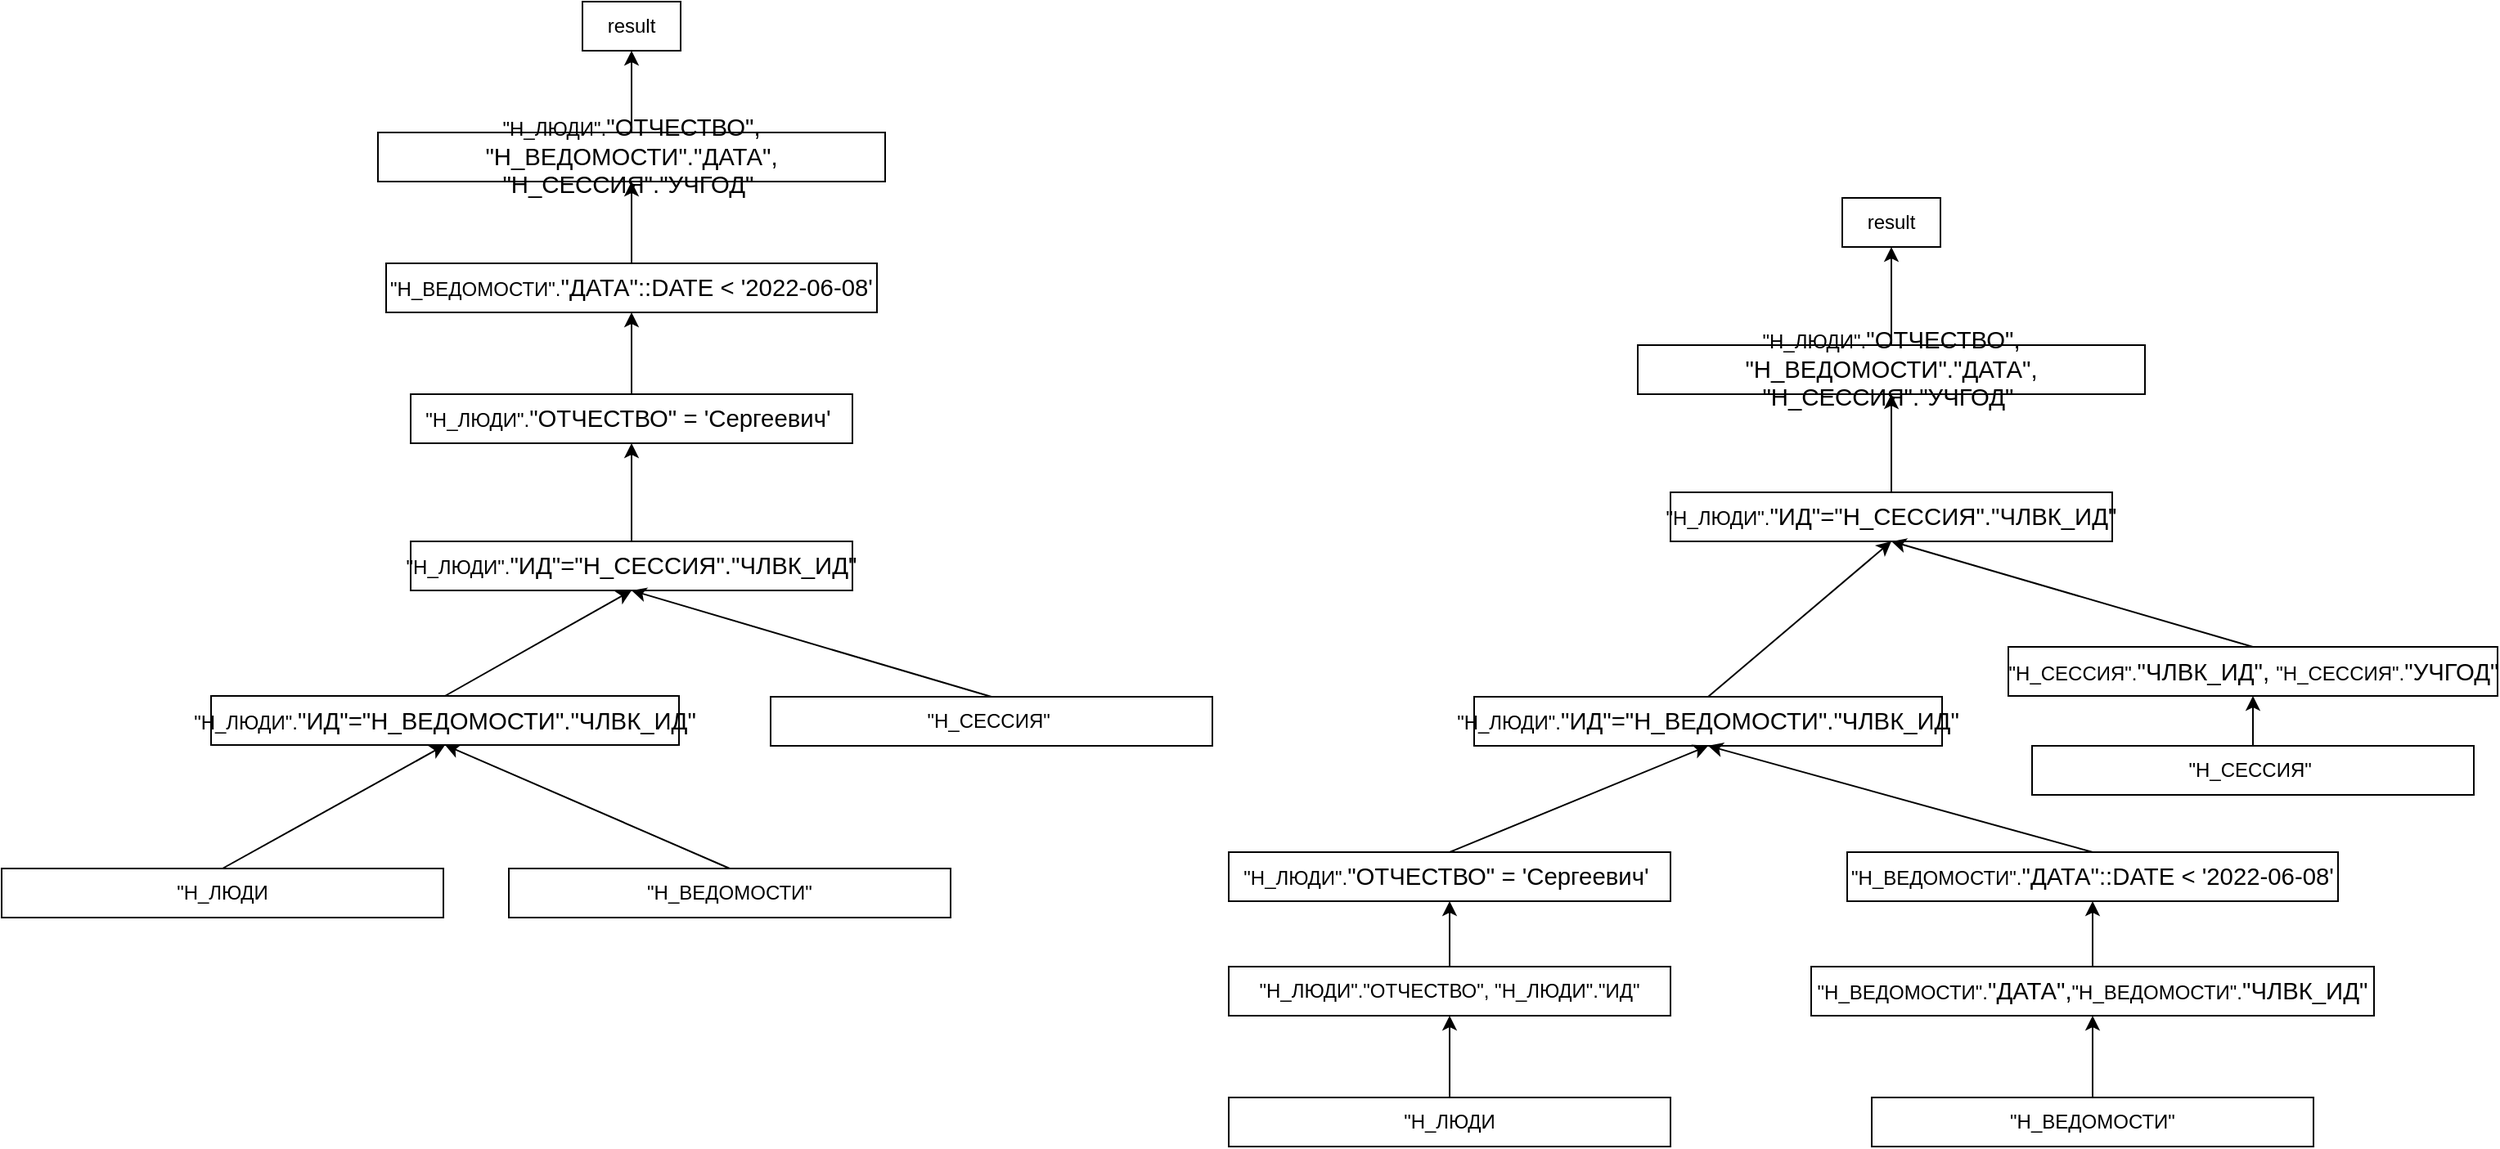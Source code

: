 <mxfile version="22.0.8" type="device">
  <diagram id="rPMs5cLc5XcDFoxW9uSj" name="Страница — 1">
    <mxGraphModel dx="1912" dy="984" grid="1" gridSize="10" guides="1" tooltips="1" connect="1" arrows="1" fold="1" page="1" pageScale="1" pageWidth="827" pageHeight="1169" math="0" shadow="0">
      <root>
        <mxCell id="0" />
        <mxCell id="1" parent="0" />
        <mxCell id="xqXwQFbX9UYPNsiNY6k--1" value="result" style="rounded=0;whiteSpace=wrap;html=1;" vertex="1" parent="1">
          <mxGeometry x="355" y="130" width="60" height="30" as="geometry" />
        </mxCell>
        <mxCell id="xqXwQFbX9UYPNsiNY6k--2" value="&quot;Н_ЛЮДИ&quot;.&lt;span style=&quot;font-size:11.0pt;&lt;br/&gt;line-height:107%;font-family:&amp;quot;Calibri&amp;quot;,sans-serif;mso-ascii-theme-font:minor-latin;&lt;br/&gt;mso-fareast-font-family:Calibri;mso-fareast-theme-font:minor-latin;mso-hansi-theme-font:&lt;br/&gt;minor-latin;mso-bidi-font-family:&amp;quot;Times New Roman&amp;quot;;mso-bidi-theme-font:minor-bidi;&lt;br/&gt;color:#C77DBB;mso-ansi-language:RU;mso-fareast-language:EN-US;mso-bidi-language:&lt;br/&gt;AR-SA&quot; lang=&quot;RU&quot;&gt;&quot;ОТЧЕСТВО&quot;&lt;/span&gt;&lt;span style=&quot;font-size:11.0pt;&lt;br/&gt;line-height:107%;font-family:&amp;quot;Calibri&amp;quot;,sans-serif;mso-ascii-theme-font:minor-latin;&lt;br/&gt;mso-fareast-font-family:Calibri;mso-fareast-theme-font:minor-latin;mso-hansi-theme-font:&lt;br/&gt;minor-latin;mso-bidi-font-family:&amp;quot;Times New Roman&amp;quot;;mso-bidi-theme-font:minor-bidi;&lt;br/&gt;color:#BCBEC4;mso-ansi-language:RU;mso-fareast-language:EN-US;mso-bidi-language:&lt;br/&gt;AR-SA&quot; lang=&quot;RU&quot;&gt;, &quot;Н_ВЕДОМОСТИ&quot;.&lt;/span&gt;&lt;span style=&quot;font-size:11.0pt;&lt;br/&gt;line-height:107%;font-family:&amp;quot;Calibri&amp;quot;,sans-serif;mso-ascii-theme-font:minor-latin;&lt;br/&gt;mso-fareast-font-family:Calibri;mso-fareast-theme-font:minor-latin;mso-hansi-theme-font:&lt;br/&gt;minor-latin;mso-bidi-font-family:&amp;quot;Times New Roman&amp;quot;;mso-bidi-theme-font:minor-bidi;&lt;br/&gt;color:#C77DBB;mso-ansi-language:RU;mso-fareast-language:EN-US;mso-bidi-language:&lt;br/&gt;AR-SA&quot; lang=&quot;RU&quot;&gt;&quot;ДАТА&quot;&lt;/span&gt;&lt;span style=&quot;font-size:11.0pt;line-height:&lt;br/&gt;107%;font-family:&amp;quot;Calibri&amp;quot;,sans-serif;mso-ascii-theme-font:minor-latin;&lt;br/&gt;mso-fareast-font-family:Calibri;mso-fareast-theme-font:minor-latin;mso-hansi-theme-font:&lt;br/&gt;minor-latin;mso-bidi-font-family:&amp;quot;Times New Roman&amp;quot;;mso-bidi-theme-font:minor-bidi;&lt;br/&gt;color:#BCBEC4;mso-ansi-language:RU;mso-fareast-language:EN-US;mso-bidi-language:&lt;br/&gt;AR-SA&quot; lang=&quot;RU&quot;&gt;, &quot;Н_СЕССИЯ&quot;.&lt;/span&gt;&lt;span style=&quot;font-size:11.0pt;&lt;br/&gt;line-height:107%;font-family:&amp;quot;Calibri&amp;quot;,sans-serif;mso-ascii-theme-font:minor-latin;&lt;br/&gt;mso-fareast-font-family:Calibri;mso-fareast-theme-font:minor-latin;mso-hansi-theme-font:&lt;br/&gt;minor-latin;mso-bidi-font-family:&amp;quot;Times New Roman&amp;quot;;mso-bidi-theme-font:minor-bidi;&lt;br/&gt;color:#C77DBB;mso-ansi-language:RU;mso-fareast-language:EN-US;mso-bidi-language:&lt;br/&gt;AR-SA&quot; lang=&quot;RU&quot;&gt;&quot;УЧГОД&quot;&amp;nbsp;&lt;/span&gt;" style="rounded=0;whiteSpace=wrap;html=1;" vertex="1" parent="1">
          <mxGeometry x="230" y="210" width="310" height="30" as="geometry" />
        </mxCell>
        <mxCell id="xqXwQFbX9UYPNsiNY6k--3" value="&quot;Н_ВЕДОМОСТИ&quot;.&lt;span style=&quot;font-size:11.0pt;&lt;br/&gt;line-height:107%;font-family:&amp;quot;Calibri&amp;quot;,sans-serif;mso-ascii-theme-font:minor-latin;&lt;br/&gt;mso-fareast-font-family:Calibri;mso-fareast-theme-font:minor-latin;mso-hansi-theme-font:&lt;br/&gt;minor-latin;mso-bidi-font-family:&amp;quot;Times New Roman&amp;quot;;mso-bidi-theme-font:minor-bidi;&lt;br/&gt;color:#C77DBB;mso-ansi-language:RU;mso-fareast-language:EN-US;mso-bidi-language:&lt;br/&gt;AR-SA&quot; lang=&quot;RU&quot;&gt;&quot;ДАТА&quot;&lt;/span&gt;&lt;span style=&quot;font-size:11.0pt;line-height:&lt;br/&gt;107%;font-family:&amp;quot;Calibri&amp;quot;,sans-serif;mso-ascii-theme-font:minor-latin;&lt;br/&gt;mso-fareast-font-family:Calibri;mso-fareast-theme-font:minor-latin;mso-hansi-theme-font:&lt;br/&gt;minor-latin;mso-bidi-font-family:&amp;quot;Times New Roman&amp;quot;;mso-bidi-theme-font:minor-bidi;&lt;br/&gt;color:#BCBEC4;mso-ansi-language:RU;mso-fareast-language:EN-US;mso-bidi-language:&lt;br/&gt;AR-SA&quot; lang=&quot;RU&quot;&gt;::&lt;/span&gt;&lt;span style=&quot;font-size:11.0pt;line-height:107%;font-family:&lt;br/&gt;&amp;quot;Calibri&amp;quot;,sans-serif;mso-ascii-theme-font:minor-latin;mso-fareast-font-family:&lt;br/&gt;Calibri;mso-fareast-theme-font:minor-latin;mso-hansi-theme-font:minor-latin;&lt;br/&gt;mso-bidi-font-family:&amp;quot;Times New Roman&amp;quot;;mso-bidi-theme-font:minor-bidi;&lt;br/&gt;color:#CF8E6D;mso-ansi-language:EN-US;mso-fareast-language:EN-US;mso-bidi-language:&lt;br/&gt;AR-SA&quot;&gt;DATE&lt;/span&gt;&lt;span style=&quot;font-size:11.0pt;line-height:107%;font-family:&lt;br/&gt;&amp;quot;Calibri&amp;quot;,sans-serif;mso-ascii-theme-font:minor-latin;mso-fareast-font-family:&lt;br/&gt;Calibri;mso-fareast-theme-font:minor-latin;mso-hansi-theme-font:minor-latin;&lt;br/&gt;mso-bidi-font-family:&amp;quot;Times New Roman&amp;quot;;mso-bidi-theme-font:minor-bidi;&lt;br/&gt;color:#CF8E6D;mso-ansi-language:RU;mso-fareast-language:EN-US;mso-bidi-language:&lt;br/&gt;AR-SA&quot;&gt; &lt;/span&gt;&lt;span style=&quot;font-size:11.0pt;line-height:107%;&lt;br/&gt;font-family:&amp;quot;Calibri&amp;quot;,sans-serif;mso-ascii-theme-font:minor-latin;mso-fareast-font-family:&lt;br/&gt;Calibri;mso-fareast-theme-font:minor-latin;mso-hansi-theme-font:minor-latin;&lt;br/&gt;mso-bidi-font-family:&amp;quot;Times New Roman&amp;quot;;mso-bidi-theme-font:minor-bidi;&lt;br/&gt;color:#BCBEC4;mso-ansi-language:RU;mso-fareast-language:EN-US;mso-bidi-language:&lt;br/&gt;AR-SA&quot; lang=&quot;RU&quot;&gt;&amp;lt; &lt;/span&gt;&lt;span style=&quot;font-size:11.0pt;line-height:107%;&lt;br/&gt;font-family:&amp;quot;Calibri&amp;quot;,sans-serif;mso-ascii-theme-font:minor-latin;mso-fareast-font-family:&lt;br/&gt;Calibri;mso-fareast-theme-font:minor-latin;mso-hansi-theme-font:minor-latin;&lt;br/&gt;mso-bidi-font-family:&amp;quot;Times New Roman&amp;quot;;mso-bidi-theme-font:minor-bidi;&lt;br/&gt;color:#6AAB73;mso-ansi-language:RU;mso-fareast-language:EN-US;mso-bidi-language:&lt;br/&gt;AR-SA&quot; lang=&quot;RU&quot;&gt;&#39;2022-06-08&#39;&lt;/span&gt;" style="rounded=0;whiteSpace=wrap;html=1;" vertex="1" parent="1">
          <mxGeometry x="235" y="290" width="300" height="30" as="geometry" />
        </mxCell>
        <mxCell id="xqXwQFbX9UYPNsiNY6k--4" value="&quot;Н_ЛЮДИ&quot;.&lt;span style=&quot;font-size:11.0pt;&lt;br/&gt;line-height:107%;font-family:&amp;quot;Calibri&amp;quot;,sans-serif;mso-ascii-theme-font:minor-latin;&lt;br/&gt;mso-fareast-font-family:Calibri;mso-fareast-theme-font:minor-latin;mso-hansi-theme-font:&lt;br/&gt;minor-latin;mso-bidi-font-family:&amp;quot;Times New Roman&amp;quot;;mso-bidi-theme-font:minor-bidi;&lt;br/&gt;color:#C77DBB;mso-ansi-language:RU;mso-fareast-language:EN-US;mso-bidi-language:&lt;br/&gt;AR-SA&quot; lang=&quot;RU&quot;&gt;&quot;ОТЧЕСТВО&quot; &lt;/span&gt;&lt;span style=&quot;font-size:11.0pt;&lt;br/&gt;line-height:107%;font-family:&amp;quot;Calibri&amp;quot;,sans-serif;mso-ascii-theme-font:minor-latin;&lt;br/&gt;mso-fareast-font-family:Calibri;mso-fareast-theme-font:minor-latin;mso-hansi-theme-font:&lt;br/&gt;minor-latin;mso-bidi-font-family:&amp;quot;Times New Roman&amp;quot;;mso-bidi-theme-font:minor-bidi;&lt;br/&gt;color:#BCBEC4;mso-ansi-language:RU;mso-fareast-language:EN-US;mso-bidi-language:&lt;br/&gt;AR-SA&quot; lang=&quot;RU&quot;&gt;= &lt;/span&gt;&lt;span style=&quot;font-size:11.0pt;line-height:107%;&lt;br/&gt;font-family:&amp;quot;Calibri&amp;quot;,sans-serif;mso-ascii-theme-font:minor-latin;mso-fareast-font-family:&lt;br/&gt;Calibri;mso-fareast-theme-font:minor-latin;mso-hansi-theme-font:minor-latin;&lt;br/&gt;mso-bidi-font-family:&amp;quot;Times New Roman&amp;quot;;mso-bidi-theme-font:minor-bidi;&lt;br/&gt;color:#6AAB73;mso-ansi-language:RU;mso-fareast-language:EN-US;mso-bidi-language:&lt;br/&gt;AR-SA&quot; lang=&quot;RU&quot;&gt;&#39;Сергеевич&#39;&amp;nbsp;&lt;/span&gt;" style="rounded=0;whiteSpace=wrap;html=1;" vertex="1" parent="1">
          <mxGeometry x="250" y="370" width="270" height="30" as="geometry" />
        </mxCell>
        <mxCell id="xqXwQFbX9UYPNsiNY6k--5" value="&quot;Н_ЛЮДИ&quot;.&lt;span style=&quot;font-size:11.0pt;&lt;br/&gt;line-height:107%;font-family:&amp;quot;Calibri&amp;quot;,sans-serif;mso-ascii-theme-font:minor-latin;&lt;br/&gt;mso-fareast-font-family:Calibri;mso-fareast-theme-font:minor-latin;mso-hansi-theme-font:&lt;br/&gt;minor-latin;mso-bidi-font-family:&amp;quot;Times New Roman&amp;quot;;mso-bidi-theme-font:minor-bidi;&lt;br/&gt;color:#C77DBB;mso-ansi-language:RU;mso-fareast-language:EN-US;mso-bidi-language:&lt;br/&gt;AR-SA&quot; lang=&quot;RU&quot;&gt;&quot;ИД&quot;&lt;/span&gt;&lt;span style=&quot;font-size:11.0pt;line-height:&lt;br/&gt;107%;font-family:&amp;quot;Calibri&amp;quot;,sans-serif;mso-ascii-theme-font:minor-latin;&lt;br/&gt;mso-fareast-font-family:Calibri;mso-fareast-theme-font:minor-latin;mso-hansi-theme-font:&lt;br/&gt;minor-latin;mso-bidi-font-family:&amp;quot;Times New Roman&amp;quot;;mso-bidi-theme-font:minor-bidi;&lt;br/&gt;color:#BCBEC4;mso-ansi-language:RU;mso-fareast-language:EN-US;mso-bidi-language:&lt;br/&gt;AR-SA&quot; lang=&quot;RU&quot;&gt;=&quot;Н_ВЕДОМОСТИ&quot;.&lt;/span&gt;&lt;span style=&quot;font-size:11.0pt;&lt;br/&gt;line-height:107%;font-family:&amp;quot;Calibri&amp;quot;,sans-serif;mso-ascii-theme-font:minor-latin;&lt;br/&gt;mso-fareast-font-family:Calibri;mso-fareast-theme-font:minor-latin;mso-hansi-theme-font:&lt;br/&gt;minor-latin;mso-bidi-font-family:&amp;quot;Times New Roman&amp;quot;;mso-bidi-theme-font:minor-bidi;&lt;br/&gt;color:#C77DBB;mso-ansi-language:RU;mso-fareast-language:EN-US;mso-bidi-language:&lt;br/&gt;AR-SA&quot; lang=&quot;RU&quot;&gt;&quot;ЧЛВК_ИД&quot;&lt;/span&gt;" style="rounded=0;whiteSpace=wrap;html=1;" vertex="1" parent="1">
          <mxGeometry x="128" y="554.5" width="286" height="30" as="geometry" />
        </mxCell>
        <mxCell id="xqXwQFbX9UYPNsiNY6k--6" value="&quot;Н_ЛЮДИ" style="rounded=0;whiteSpace=wrap;html=1;" vertex="1" parent="1">
          <mxGeometry y="660" width="270" height="30" as="geometry" />
        </mxCell>
        <mxCell id="xqXwQFbX9UYPNsiNY6k--7" value="&quot;Н_ВЕДОМОСТИ&quot;" style="rounded=0;whiteSpace=wrap;html=1;" vertex="1" parent="1">
          <mxGeometry x="310" y="660" width="270" height="30" as="geometry" />
        </mxCell>
        <mxCell id="xqXwQFbX9UYPNsiNY6k--8" value="" style="endArrow=classic;html=1;rounded=0;exitX=0.5;exitY=0;exitDx=0;exitDy=0;entryX=0.5;entryY=1;entryDx=0;entryDy=0;" edge="1" parent="1" source="xqXwQFbX9UYPNsiNY6k--6" target="xqXwQFbX9UYPNsiNY6k--5">
          <mxGeometry width="50" height="50" relative="1" as="geometry">
            <mxPoint x="390" y="420" as="sourcePoint" />
            <mxPoint x="440" y="370" as="targetPoint" />
          </mxGeometry>
        </mxCell>
        <mxCell id="xqXwQFbX9UYPNsiNY6k--9" value="" style="endArrow=classic;html=1;rounded=0;exitX=0.5;exitY=0;exitDx=0;exitDy=0;entryX=0.5;entryY=1;entryDx=0;entryDy=0;" edge="1" parent="1" source="xqXwQFbX9UYPNsiNY6k--7" target="xqXwQFbX9UYPNsiNY6k--5">
          <mxGeometry width="50" height="50" relative="1" as="geometry">
            <mxPoint x="225" y="540" as="sourcePoint" />
            <mxPoint x="395" y="490" as="targetPoint" />
          </mxGeometry>
        </mxCell>
        <mxCell id="xqXwQFbX9UYPNsiNY6k--10" value="" style="endArrow=classic;html=1;rounded=0;exitX=0.5;exitY=0;exitDx=0;exitDy=0;entryX=0.5;entryY=1;entryDx=0;entryDy=0;" edge="1" parent="1" source="xqXwQFbX9UYPNsiNY6k--5" target="xqXwQFbX9UYPNsiNY6k--27">
          <mxGeometry width="50" height="50" relative="1" as="geometry">
            <mxPoint x="555" y="540" as="sourcePoint" />
            <mxPoint x="395" y="490" as="targetPoint" />
          </mxGeometry>
        </mxCell>
        <mxCell id="xqXwQFbX9UYPNsiNY6k--11" value="" style="endArrow=classic;html=1;rounded=0;exitX=0.5;exitY=0;exitDx=0;exitDy=0;entryX=0.5;entryY=1;entryDx=0;entryDy=0;" edge="1" parent="1" source="xqXwQFbX9UYPNsiNY6k--4" target="xqXwQFbX9UYPNsiNY6k--3">
          <mxGeometry width="50" height="50" relative="1" as="geometry">
            <mxPoint x="379.5" y="370" as="sourcePoint" />
            <mxPoint x="379.5" y="320" as="targetPoint" />
          </mxGeometry>
        </mxCell>
        <mxCell id="xqXwQFbX9UYPNsiNY6k--12" value="" style="endArrow=classic;html=1;rounded=0;exitX=0.5;exitY=0;exitDx=0;exitDy=0;entryX=0.5;entryY=1;entryDx=0;entryDy=0;" edge="1" parent="1" source="xqXwQFbX9UYPNsiNY6k--3" target="xqXwQFbX9UYPNsiNY6k--2">
          <mxGeometry width="50" height="50" relative="1" as="geometry">
            <mxPoint x="395" y="380" as="sourcePoint" />
            <mxPoint x="395" y="330" as="targetPoint" />
          </mxGeometry>
        </mxCell>
        <mxCell id="xqXwQFbX9UYPNsiNY6k--13" value="" style="endArrow=classic;html=1;rounded=0;entryX=0.5;entryY=1;entryDx=0;entryDy=0;exitX=0.5;exitY=0;exitDx=0;exitDy=0;" edge="1" parent="1" source="xqXwQFbX9UYPNsiNY6k--2" target="xqXwQFbX9UYPNsiNY6k--1">
          <mxGeometry width="50" height="50" relative="1" as="geometry">
            <mxPoint x="380" y="220" as="sourcePoint" />
            <mxPoint x="405" y="340" as="targetPoint" />
          </mxGeometry>
        </mxCell>
        <mxCell id="xqXwQFbX9UYPNsiNY6k--27" value="&quot;Н_ЛЮДИ&quot;.&lt;span style=&quot;font-size:11.0pt;&lt;br/&gt;line-height:107%;font-family:&amp;quot;Calibri&amp;quot;,sans-serif;mso-ascii-theme-font:minor-latin;&lt;br/&gt;mso-fareast-font-family:Calibri;mso-fareast-theme-font:minor-latin;mso-hansi-theme-font:&lt;br/&gt;minor-latin;mso-bidi-font-family:&amp;quot;Times New Roman&amp;quot;;mso-bidi-theme-font:minor-bidi;&lt;br/&gt;color:#C77DBB;mso-ansi-language:RU;mso-fareast-language:EN-US;mso-bidi-language:&lt;br/&gt;AR-SA&quot; lang=&quot;RU&quot;&gt;&quot;ИД&quot;&lt;/span&gt;&lt;span style=&quot;font-size:11.0pt;line-height:&lt;br/&gt;107%;font-family:&amp;quot;Calibri&amp;quot;,sans-serif;mso-ascii-theme-font:minor-latin;&lt;br/&gt;mso-fareast-font-family:Calibri;mso-fareast-theme-font:minor-latin;mso-hansi-theme-font:&lt;br/&gt;minor-latin;mso-bidi-font-family:&amp;quot;Times New Roman&amp;quot;;mso-bidi-theme-font:minor-bidi;&lt;br/&gt;color:#BCBEC4;mso-ansi-language:RU;mso-fareast-language:EN-US;mso-bidi-language:&lt;br/&gt;AR-SA&quot; lang=&quot;RU&quot;&gt;=&quot;Н_СЕССИЯ&quot;.&lt;/span&gt;&lt;span style=&quot;font-size:11.0pt;&lt;br/&gt;line-height:107%;font-family:&amp;quot;Calibri&amp;quot;,sans-serif;mso-ascii-theme-font:minor-latin;&lt;br/&gt;mso-fareast-font-family:Calibri;mso-fareast-theme-font:minor-latin;mso-hansi-theme-font:&lt;br/&gt;minor-latin;mso-bidi-font-family:&amp;quot;Times New Roman&amp;quot;;mso-bidi-theme-font:minor-bidi;&lt;br/&gt;color:#C77DBB;mso-ansi-language:RU;mso-fareast-language:EN-US;mso-bidi-language:&lt;br/&gt;AR-SA&quot; lang=&quot;RU&quot;&gt;&quot;ЧЛВК_ИД&quot;&lt;br&gt;&lt;/span&gt;" style="rounded=0;whiteSpace=wrap;html=1;" vertex="1" parent="1">
          <mxGeometry x="250" y="460" width="270" height="30" as="geometry" />
        </mxCell>
        <mxCell id="xqXwQFbX9UYPNsiNY6k--28" value="&quot;Н_СЕССИЯ&quot;&amp;nbsp;" style="rounded=0;whiteSpace=wrap;html=1;" vertex="1" parent="1">
          <mxGeometry x="470" y="555" width="270" height="30" as="geometry" />
        </mxCell>
        <mxCell id="xqXwQFbX9UYPNsiNY6k--30" value="" style="endArrow=classic;html=1;rounded=0;exitX=0.5;exitY=0;exitDx=0;exitDy=0;entryX=0.5;entryY=1;entryDx=0;entryDy=0;" edge="1" parent="1" source="xqXwQFbX9UYPNsiNY6k--28" target="xqXwQFbX9UYPNsiNY6k--27">
          <mxGeometry width="50" height="50" relative="1" as="geometry">
            <mxPoint x="281" y="565" as="sourcePoint" />
            <mxPoint x="395" y="500" as="targetPoint" />
          </mxGeometry>
        </mxCell>
        <mxCell id="xqXwQFbX9UYPNsiNY6k--31" value="" style="endArrow=classic;html=1;rounded=0;exitX=0.5;exitY=0;exitDx=0;exitDy=0;entryX=0.5;entryY=1;entryDx=0;entryDy=0;" edge="1" parent="1" source="xqXwQFbX9UYPNsiNY6k--27" target="xqXwQFbX9UYPNsiNY6k--4">
          <mxGeometry width="50" height="50" relative="1" as="geometry">
            <mxPoint x="291" y="575" as="sourcePoint" />
            <mxPoint x="405" y="510" as="targetPoint" />
          </mxGeometry>
        </mxCell>
        <mxCell id="xqXwQFbX9UYPNsiNY6k--32" value="result" style="rounded=0;whiteSpace=wrap;html=1;" vertex="1" parent="1">
          <mxGeometry x="1125" y="250" width="60" height="30" as="geometry" />
        </mxCell>
        <mxCell id="xqXwQFbX9UYPNsiNY6k--33" value="&quot;Н_ЛЮДИ&quot;.&lt;span style=&quot;font-size:11.0pt;&lt;br/&gt;line-height:107%;font-family:&amp;quot;Calibri&amp;quot;,sans-serif;mso-ascii-theme-font:minor-latin;&lt;br/&gt;mso-fareast-font-family:Calibri;mso-fareast-theme-font:minor-latin;mso-hansi-theme-font:&lt;br/&gt;minor-latin;mso-bidi-font-family:&amp;quot;Times New Roman&amp;quot;;mso-bidi-theme-font:minor-bidi;&lt;br/&gt;color:#C77DBB;mso-ansi-language:RU;mso-fareast-language:EN-US;mso-bidi-language:&lt;br/&gt;AR-SA&quot; lang=&quot;RU&quot;&gt;&quot;ОТЧЕСТВО&quot;&lt;/span&gt;&lt;span style=&quot;font-size:11.0pt;&lt;br/&gt;line-height:107%;font-family:&amp;quot;Calibri&amp;quot;,sans-serif;mso-ascii-theme-font:minor-latin;&lt;br/&gt;mso-fareast-font-family:Calibri;mso-fareast-theme-font:minor-latin;mso-hansi-theme-font:&lt;br/&gt;minor-latin;mso-bidi-font-family:&amp;quot;Times New Roman&amp;quot;;mso-bidi-theme-font:minor-bidi;&lt;br/&gt;color:#BCBEC4;mso-ansi-language:RU;mso-fareast-language:EN-US;mso-bidi-language:&lt;br/&gt;AR-SA&quot; lang=&quot;RU&quot;&gt;, &quot;Н_ВЕДОМОСТИ&quot;.&lt;/span&gt;&lt;span style=&quot;font-size:11.0pt;&lt;br/&gt;line-height:107%;font-family:&amp;quot;Calibri&amp;quot;,sans-serif;mso-ascii-theme-font:minor-latin;&lt;br/&gt;mso-fareast-font-family:Calibri;mso-fareast-theme-font:minor-latin;mso-hansi-theme-font:&lt;br/&gt;minor-latin;mso-bidi-font-family:&amp;quot;Times New Roman&amp;quot;;mso-bidi-theme-font:minor-bidi;&lt;br/&gt;color:#C77DBB;mso-ansi-language:RU;mso-fareast-language:EN-US;mso-bidi-language:&lt;br/&gt;AR-SA&quot; lang=&quot;RU&quot;&gt;&quot;ДАТА&quot;&lt;/span&gt;&lt;span style=&quot;font-size:11.0pt;line-height:&lt;br/&gt;107%;font-family:&amp;quot;Calibri&amp;quot;,sans-serif;mso-ascii-theme-font:minor-latin;&lt;br/&gt;mso-fareast-font-family:Calibri;mso-fareast-theme-font:minor-latin;mso-hansi-theme-font:&lt;br/&gt;minor-latin;mso-bidi-font-family:&amp;quot;Times New Roman&amp;quot;;mso-bidi-theme-font:minor-bidi;&lt;br/&gt;color:#BCBEC4;mso-ansi-language:RU;mso-fareast-language:EN-US;mso-bidi-language:&lt;br/&gt;AR-SA&quot; lang=&quot;RU&quot;&gt;, &quot;Н_СЕССИЯ&quot;.&lt;/span&gt;&lt;span style=&quot;font-size:11.0pt;&lt;br/&gt;line-height:107%;font-family:&amp;quot;Calibri&amp;quot;,sans-serif;mso-ascii-theme-font:minor-latin;&lt;br/&gt;mso-fareast-font-family:Calibri;mso-fareast-theme-font:minor-latin;mso-hansi-theme-font:&lt;br/&gt;minor-latin;mso-bidi-font-family:&amp;quot;Times New Roman&amp;quot;;mso-bidi-theme-font:minor-bidi;&lt;br/&gt;color:#C77DBB;mso-ansi-language:RU;mso-fareast-language:EN-US;mso-bidi-language:&lt;br/&gt;AR-SA&quot; lang=&quot;RU&quot;&gt;&quot;УЧГОД&quot;&amp;nbsp;&lt;/span&gt;" style="rounded=0;whiteSpace=wrap;html=1;" vertex="1" parent="1">
          <mxGeometry x="1000" y="340" width="310" height="30" as="geometry" />
        </mxCell>
        <mxCell id="xqXwQFbX9UYPNsiNY6k--34" value="&quot;Н_ВЕДОМОСТИ&quot;.&lt;span style=&quot;font-size:11.0pt;&lt;br/&gt;line-height:107%;font-family:&amp;quot;Calibri&amp;quot;,sans-serif;mso-ascii-theme-font:minor-latin;&lt;br/&gt;mso-fareast-font-family:Calibri;mso-fareast-theme-font:minor-latin;mso-hansi-theme-font:&lt;br/&gt;minor-latin;mso-bidi-font-family:&amp;quot;Times New Roman&amp;quot;;mso-bidi-theme-font:minor-bidi;&lt;br/&gt;color:#C77DBB;mso-ansi-language:RU;mso-fareast-language:EN-US;mso-bidi-language:&lt;br/&gt;AR-SA&quot; lang=&quot;RU&quot;&gt;&quot;ДАТА&quot;&lt;/span&gt;&lt;span style=&quot;font-size:11.0pt;line-height:&lt;br/&gt;107%;font-family:&amp;quot;Calibri&amp;quot;,sans-serif;mso-ascii-theme-font:minor-latin;&lt;br/&gt;mso-fareast-font-family:Calibri;mso-fareast-theme-font:minor-latin;mso-hansi-theme-font:&lt;br/&gt;minor-latin;mso-bidi-font-family:&amp;quot;Times New Roman&amp;quot;;mso-bidi-theme-font:minor-bidi;&lt;br/&gt;color:#BCBEC4;mso-ansi-language:RU;mso-fareast-language:EN-US;mso-bidi-language:&lt;br/&gt;AR-SA&quot; lang=&quot;RU&quot;&gt;::&lt;/span&gt;&lt;span style=&quot;font-size:11.0pt;line-height:107%;font-family:&lt;br/&gt;&amp;quot;Calibri&amp;quot;,sans-serif;mso-ascii-theme-font:minor-latin;mso-fareast-font-family:&lt;br/&gt;Calibri;mso-fareast-theme-font:minor-latin;mso-hansi-theme-font:minor-latin;&lt;br/&gt;mso-bidi-font-family:&amp;quot;Times New Roman&amp;quot;;mso-bidi-theme-font:minor-bidi;&lt;br/&gt;color:#CF8E6D;mso-ansi-language:EN-US;mso-fareast-language:EN-US;mso-bidi-language:&lt;br/&gt;AR-SA&quot;&gt;DATE&lt;/span&gt;&lt;span style=&quot;font-size:11.0pt;line-height:107%;font-family:&lt;br/&gt;&amp;quot;Calibri&amp;quot;,sans-serif;mso-ascii-theme-font:minor-latin;mso-fareast-font-family:&lt;br/&gt;Calibri;mso-fareast-theme-font:minor-latin;mso-hansi-theme-font:minor-latin;&lt;br/&gt;mso-bidi-font-family:&amp;quot;Times New Roman&amp;quot;;mso-bidi-theme-font:minor-bidi;&lt;br/&gt;color:#CF8E6D;mso-ansi-language:RU;mso-fareast-language:EN-US;mso-bidi-language:&lt;br/&gt;AR-SA&quot;&gt; &lt;/span&gt;&lt;span style=&quot;font-size:11.0pt;line-height:107%;&lt;br/&gt;font-family:&amp;quot;Calibri&amp;quot;,sans-serif;mso-ascii-theme-font:minor-latin;mso-fareast-font-family:&lt;br/&gt;Calibri;mso-fareast-theme-font:minor-latin;mso-hansi-theme-font:minor-latin;&lt;br/&gt;mso-bidi-font-family:&amp;quot;Times New Roman&amp;quot;;mso-bidi-theme-font:minor-bidi;&lt;br/&gt;color:#BCBEC4;mso-ansi-language:RU;mso-fareast-language:EN-US;mso-bidi-language:&lt;br/&gt;AR-SA&quot; lang=&quot;RU&quot;&gt;&amp;lt; &lt;/span&gt;&lt;span style=&quot;font-size:11.0pt;line-height:107%;&lt;br/&gt;font-family:&amp;quot;Calibri&amp;quot;,sans-serif;mso-ascii-theme-font:minor-latin;mso-fareast-font-family:&lt;br/&gt;Calibri;mso-fareast-theme-font:minor-latin;mso-hansi-theme-font:minor-latin;&lt;br/&gt;mso-bidi-font-family:&amp;quot;Times New Roman&amp;quot;;mso-bidi-theme-font:minor-bidi;&lt;br/&gt;color:#6AAB73;mso-ansi-language:RU;mso-fareast-language:EN-US;mso-bidi-language:&lt;br/&gt;AR-SA&quot; lang=&quot;RU&quot;&gt;&#39;2022-06-08&#39;&lt;/span&gt;" style="rounded=0;whiteSpace=wrap;html=1;" vertex="1" parent="1">
          <mxGeometry x="1128" y="650" width="300" height="30" as="geometry" />
        </mxCell>
        <mxCell id="xqXwQFbX9UYPNsiNY6k--35" value="&quot;Н_ЛЮДИ&quot;.&lt;span style=&quot;font-size:11.0pt;&lt;br/&gt;line-height:107%;font-family:&amp;quot;Calibri&amp;quot;,sans-serif;mso-ascii-theme-font:minor-latin;&lt;br/&gt;mso-fareast-font-family:Calibri;mso-fareast-theme-font:minor-latin;mso-hansi-theme-font:&lt;br/&gt;minor-latin;mso-bidi-font-family:&amp;quot;Times New Roman&amp;quot;;mso-bidi-theme-font:minor-bidi;&lt;br/&gt;color:#C77DBB;mso-ansi-language:RU;mso-fareast-language:EN-US;mso-bidi-language:&lt;br/&gt;AR-SA&quot; lang=&quot;RU&quot;&gt;&quot;ОТЧЕСТВО&quot; &lt;/span&gt;&lt;span style=&quot;font-size:11.0pt;&lt;br/&gt;line-height:107%;font-family:&amp;quot;Calibri&amp;quot;,sans-serif;mso-ascii-theme-font:minor-latin;&lt;br/&gt;mso-fareast-font-family:Calibri;mso-fareast-theme-font:minor-latin;mso-hansi-theme-font:&lt;br/&gt;minor-latin;mso-bidi-font-family:&amp;quot;Times New Roman&amp;quot;;mso-bidi-theme-font:minor-bidi;&lt;br/&gt;color:#BCBEC4;mso-ansi-language:RU;mso-fareast-language:EN-US;mso-bidi-language:&lt;br/&gt;AR-SA&quot; lang=&quot;RU&quot;&gt;= &lt;/span&gt;&lt;span style=&quot;font-size:11.0pt;line-height:107%;&lt;br/&gt;font-family:&amp;quot;Calibri&amp;quot;,sans-serif;mso-ascii-theme-font:minor-latin;mso-fareast-font-family:&lt;br/&gt;Calibri;mso-fareast-theme-font:minor-latin;mso-hansi-theme-font:minor-latin;&lt;br/&gt;mso-bidi-font-family:&amp;quot;Times New Roman&amp;quot;;mso-bidi-theme-font:minor-bidi;&lt;br/&gt;color:#6AAB73;mso-ansi-language:RU;mso-fareast-language:EN-US;mso-bidi-language:&lt;br/&gt;AR-SA&quot; lang=&quot;RU&quot;&gt;&#39;Сергеевич&#39;&amp;nbsp;&lt;/span&gt;" style="rounded=0;whiteSpace=wrap;html=1;" vertex="1" parent="1">
          <mxGeometry x="750" y="650" width="270" height="30" as="geometry" />
        </mxCell>
        <mxCell id="xqXwQFbX9UYPNsiNY6k--36" value="&quot;Н_ЛЮДИ&quot;.&lt;span style=&quot;font-size:11.0pt;&lt;br/&gt;line-height:107%;font-family:&amp;quot;Calibri&amp;quot;,sans-serif;mso-ascii-theme-font:minor-latin;&lt;br/&gt;mso-fareast-font-family:Calibri;mso-fareast-theme-font:minor-latin;mso-hansi-theme-font:&lt;br/&gt;minor-latin;mso-bidi-font-family:&amp;quot;Times New Roman&amp;quot;;mso-bidi-theme-font:minor-bidi;&lt;br/&gt;color:#C77DBB;mso-ansi-language:RU;mso-fareast-language:EN-US;mso-bidi-language:&lt;br/&gt;AR-SA&quot; lang=&quot;RU&quot;&gt;&quot;ИД&quot;&lt;/span&gt;&lt;span style=&quot;font-size:11.0pt;line-height:&lt;br/&gt;107%;font-family:&amp;quot;Calibri&amp;quot;,sans-serif;mso-ascii-theme-font:minor-latin;&lt;br/&gt;mso-fareast-font-family:Calibri;mso-fareast-theme-font:minor-latin;mso-hansi-theme-font:&lt;br/&gt;minor-latin;mso-bidi-font-family:&amp;quot;Times New Roman&amp;quot;;mso-bidi-theme-font:minor-bidi;&lt;br/&gt;color:#BCBEC4;mso-ansi-language:RU;mso-fareast-language:EN-US;mso-bidi-language:&lt;br/&gt;AR-SA&quot; lang=&quot;RU&quot;&gt;=&quot;Н_ВЕДОМОСТИ&quot;.&lt;/span&gt;&lt;span style=&quot;font-size:11.0pt;&lt;br/&gt;line-height:107%;font-family:&amp;quot;Calibri&amp;quot;,sans-serif;mso-ascii-theme-font:minor-latin;&lt;br/&gt;mso-fareast-font-family:Calibri;mso-fareast-theme-font:minor-latin;mso-hansi-theme-font:&lt;br/&gt;minor-latin;mso-bidi-font-family:&amp;quot;Times New Roman&amp;quot;;mso-bidi-theme-font:minor-bidi;&lt;br/&gt;color:#C77DBB;mso-ansi-language:RU;mso-fareast-language:EN-US;mso-bidi-language:&lt;br/&gt;AR-SA&quot; lang=&quot;RU&quot;&gt;&quot;ЧЛВК_ИД&quot;&lt;/span&gt;" style="rounded=0;whiteSpace=wrap;html=1;" vertex="1" parent="1">
          <mxGeometry x="900" y="555" width="286" height="30" as="geometry" />
        </mxCell>
        <mxCell id="xqXwQFbX9UYPNsiNY6k--37" value="&quot;Н_ЛЮДИ" style="rounded=0;whiteSpace=wrap;html=1;" vertex="1" parent="1">
          <mxGeometry x="750" y="800" width="270" height="30" as="geometry" />
        </mxCell>
        <mxCell id="xqXwQFbX9UYPNsiNY6k--38" value="&quot;Н_ВЕДОМОСТИ&quot;" style="rounded=0;whiteSpace=wrap;html=1;" vertex="1" parent="1">
          <mxGeometry x="1143" y="800" width="270" height="30" as="geometry" />
        </mxCell>
        <mxCell id="xqXwQFbX9UYPNsiNY6k--39" value="" style="endArrow=classic;html=1;rounded=0;exitX=0.5;exitY=0;exitDx=0;exitDy=0;entryX=0.5;entryY=1;entryDx=0;entryDy=0;" edge="1" parent="1" source="xqXwQFbX9UYPNsiNY6k--37" target="xqXwQFbX9UYPNsiNY6k--49">
          <mxGeometry width="50" height="50" relative="1" as="geometry">
            <mxPoint x="1100" y="420" as="sourcePoint" />
            <mxPoint x="1150" y="370" as="targetPoint" />
          </mxGeometry>
        </mxCell>
        <mxCell id="xqXwQFbX9UYPNsiNY6k--41" value="" style="endArrow=classic;html=1;rounded=0;exitX=0.5;exitY=0;exitDx=0;exitDy=0;entryX=0.5;entryY=1;entryDx=0;entryDy=0;" edge="1" parent="1" source="xqXwQFbX9UYPNsiNY6k--36" target="xqXwQFbX9UYPNsiNY6k--45">
          <mxGeometry width="50" height="50" relative="1" as="geometry">
            <mxPoint x="1265" y="540" as="sourcePoint" />
            <mxPoint x="1105" y="490" as="targetPoint" />
          </mxGeometry>
        </mxCell>
        <mxCell id="xqXwQFbX9UYPNsiNY6k--42" value="" style="endArrow=classic;html=1;rounded=0;exitX=0.5;exitY=0;exitDx=0;exitDy=0;entryX=0.5;entryY=1;entryDx=0;entryDy=0;" edge="1" parent="1" source="xqXwQFbX9UYPNsiNY6k--38" target="xqXwQFbX9UYPNsiNY6k--50">
          <mxGeometry width="50" height="50" relative="1" as="geometry">
            <mxPoint x="1089.5" y="370" as="sourcePoint" />
            <mxPoint x="1089.5" y="320" as="targetPoint" />
          </mxGeometry>
        </mxCell>
        <mxCell id="xqXwQFbX9UYPNsiNY6k--44" value="" style="endArrow=classic;html=1;rounded=0;entryX=0.5;entryY=1;entryDx=0;entryDy=0;exitX=0.5;exitY=0;exitDx=0;exitDy=0;" edge="1" parent="1" source="xqXwQFbX9UYPNsiNY6k--33" target="xqXwQFbX9UYPNsiNY6k--32">
          <mxGeometry width="50" height="50" relative="1" as="geometry">
            <mxPoint x="1090" y="220" as="sourcePoint" />
            <mxPoint x="1115" y="340" as="targetPoint" />
          </mxGeometry>
        </mxCell>
        <mxCell id="xqXwQFbX9UYPNsiNY6k--45" value="&quot;Н_ЛЮДИ&quot;.&lt;span style=&quot;font-size:11.0pt;&lt;br/&gt;line-height:107%;font-family:&amp;quot;Calibri&amp;quot;,sans-serif;mso-ascii-theme-font:minor-latin;&lt;br/&gt;mso-fareast-font-family:Calibri;mso-fareast-theme-font:minor-latin;mso-hansi-theme-font:&lt;br/&gt;minor-latin;mso-bidi-font-family:&amp;quot;Times New Roman&amp;quot;;mso-bidi-theme-font:minor-bidi;&lt;br/&gt;color:#C77DBB;mso-ansi-language:RU;mso-fareast-language:EN-US;mso-bidi-language:&lt;br/&gt;AR-SA&quot; lang=&quot;RU&quot;&gt;&quot;ИД&quot;&lt;/span&gt;&lt;span style=&quot;font-size:11.0pt;line-height:&lt;br/&gt;107%;font-family:&amp;quot;Calibri&amp;quot;,sans-serif;mso-ascii-theme-font:minor-latin;&lt;br/&gt;mso-fareast-font-family:Calibri;mso-fareast-theme-font:minor-latin;mso-hansi-theme-font:&lt;br/&gt;minor-latin;mso-bidi-font-family:&amp;quot;Times New Roman&amp;quot;;mso-bidi-theme-font:minor-bidi;&lt;br/&gt;color:#BCBEC4;mso-ansi-language:RU;mso-fareast-language:EN-US;mso-bidi-language:&lt;br/&gt;AR-SA&quot; lang=&quot;RU&quot;&gt;=&quot;Н_СЕССИЯ&quot;.&lt;/span&gt;&lt;span style=&quot;font-size:11.0pt;&lt;br/&gt;line-height:107%;font-family:&amp;quot;Calibri&amp;quot;,sans-serif;mso-ascii-theme-font:minor-latin;&lt;br/&gt;mso-fareast-font-family:Calibri;mso-fareast-theme-font:minor-latin;mso-hansi-theme-font:&lt;br/&gt;minor-latin;mso-bidi-font-family:&amp;quot;Times New Roman&amp;quot;;mso-bidi-theme-font:minor-bidi;&lt;br/&gt;color:#C77DBB;mso-ansi-language:RU;mso-fareast-language:EN-US;mso-bidi-language:&lt;br/&gt;AR-SA&quot; lang=&quot;RU&quot;&gt;&quot;ЧЛВК_ИД&quot;&lt;br&gt;&lt;/span&gt;" style="rounded=0;whiteSpace=wrap;html=1;" vertex="1" parent="1">
          <mxGeometry x="1020" y="430" width="270" height="30" as="geometry" />
        </mxCell>
        <mxCell id="xqXwQFbX9UYPNsiNY6k--46" value="" style="endArrow=classic;html=1;rounded=0;exitX=0.5;exitY=0;exitDx=0;exitDy=0;entryX=0.5;entryY=1;entryDx=0;entryDy=0;" edge="1" parent="1" target="xqXwQFbX9UYPNsiNY6k--55" source="xqXwQFbX9UYPNsiNY6k--48">
          <mxGeometry width="50" height="50" relative="1" as="geometry">
            <mxPoint x="1315" y="555" as="sourcePoint" />
            <mxPoint x="1105" y="500" as="targetPoint" />
          </mxGeometry>
        </mxCell>
        <mxCell id="xqXwQFbX9UYPNsiNY6k--48" value="&quot;Н_СЕССИЯ&quot;&amp;nbsp;" style="rounded=0;whiteSpace=wrap;html=1;" vertex="1" parent="1">
          <mxGeometry x="1241" y="585" width="270" height="30" as="geometry" />
        </mxCell>
        <mxCell id="xqXwQFbX9UYPNsiNY6k--49" value="&quot;Н_ЛЮДИ&quot;.&quot;ОТЧЕСТВО&quot;, &quot;Н_ЛЮДИ&quot;.&quot;ИД&quot;" style="rounded=0;whiteSpace=wrap;html=1;" vertex="1" parent="1">
          <mxGeometry x="750" y="720" width="270" height="30" as="geometry" />
        </mxCell>
        <mxCell id="xqXwQFbX9UYPNsiNY6k--50" value="&quot;Н_ВЕДОМОСТИ&quot;.&lt;span style=&quot;border-color: var(--border-color); font-size: 11pt; font-family: Calibri, sans-serif;&quot; lang=&quot;RU&quot;&gt;&quot;ДАТА&quot;&lt;/span&gt;&lt;span style=&quot;border-color: var(--border-color); font-size: 11pt; font-family: Calibri, sans-serif;&quot; lang=&quot;RU&quot;&gt;,&lt;/span&gt;&quot;Н_ВЕДОМОСТИ&quot;.&lt;span style=&quot;border-color: var(--border-color); font-size: 11pt; font-family: Calibri, sans-serif;&quot; lang=&quot;RU&quot;&gt;&quot;ЧЛВК_ИД&quot;&lt;/span&gt;" style="rounded=0;whiteSpace=wrap;html=1;" vertex="1" parent="1">
          <mxGeometry x="1106" y="720" width="344" height="30" as="geometry" />
        </mxCell>
        <mxCell id="xqXwQFbX9UYPNsiNY6k--51" value="" style="endArrow=classic;html=1;rounded=0;exitX=0.5;exitY=0;exitDx=0;exitDy=0;entryX=0.5;entryY=1;entryDx=0;entryDy=0;" edge="1" parent="1" source="xqXwQFbX9UYPNsiNY6k--49" target="xqXwQFbX9UYPNsiNY6k--35">
          <mxGeometry width="50" height="50" relative="1" as="geometry">
            <mxPoint x="895" y="810" as="sourcePoint" />
            <mxPoint x="895" y="760" as="targetPoint" />
          </mxGeometry>
        </mxCell>
        <mxCell id="xqXwQFbX9UYPNsiNY6k--52" value="" style="endArrow=classic;html=1;rounded=0;entryX=0.5;entryY=1;entryDx=0;entryDy=0;exitX=0.5;exitY=0;exitDx=0;exitDy=0;" edge="1" parent="1" source="xqXwQFbX9UYPNsiNY6k--50" target="xqXwQFbX9UYPNsiNY6k--34">
          <mxGeometry width="50" height="50" relative="1" as="geometry">
            <mxPoint x="1280" y="730" as="sourcePoint" />
            <mxPoint x="1288" y="760" as="targetPoint" />
          </mxGeometry>
        </mxCell>
        <mxCell id="xqXwQFbX9UYPNsiNY6k--53" value="" style="endArrow=classic;html=1;rounded=0;exitX=0.5;exitY=0;exitDx=0;exitDy=0;entryX=0.5;entryY=1;entryDx=0;entryDy=0;" edge="1" parent="1" source="xqXwQFbX9UYPNsiNY6k--35" target="xqXwQFbX9UYPNsiNY6k--36">
          <mxGeometry width="50" height="50" relative="1" as="geometry">
            <mxPoint x="895" y="730" as="sourcePoint" />
            <mxPoint x="895" y="690" as="targetPoint" />
          </mxGeometry>
        </mxCell>
        <mxCell id="xqXwQFbX9UYPNsiNY6k--54" value="" style="endArrow=classic;html=1;rounded=0;exitX=0.5;exitY=0;exitDx=0;exitDy=0;entryX=0.5;entryY=1;entryDx=0;entryDy=0;" edge="1" parent="1" source="xqXwQFbX9UYPNsiNY6k--34" target="xqXwQFbX9UYPNsiNY6k--36">
          <mxGeometry width="50" height="50" relative="1" as="geometry">
            <mxPoint x="905" y="740" as="sourcePoint" />
            <mxPoint x="905" y="700" as="targetPoint" />
          </mxGeometry>
        </mxCell>
        <mxCell id="xqXwQFbX9UYPNsiNY6k--55" value="&quot;Н_СЕССИЯ&quot;.&lt;span style=&quot;border-color: var(--border-color); font-size: 11pt; font-family: Calibri, sans-serif;&quot; lang=&quot;RU&quot;&gt;&quot;ЧЛВК_ИД&quot;,&amp;nbsp;&lt;/span&gt;&quot;Н_СЕССИЯ&quot;.&lt;span style=&quot;border-color: var(--border-color); font-size: 11pt; font-family: Calibri, sans-serif;&quot; lang=&quot;RU&quot;&gt;&quot;УЧГОД&quot;&lt;/span&gt;" style="rounded=0;whiteSpace=wrap;html=1;" vertex="1" parent="1">
          <mxGeometry x="1226.5" y="524.5" width="299" height="30" as="geometry" />
        </mxCell>
        <mxCell id="xqXwQFbX9UYPNsiNY6k--56" value="" style="endArrow=classic;html=1;rounded=0;exitX=0.5;exitY=0;exitDx=0;exitDy=0;entryX=0.5;entryY=1;entryDx=0;entryDy=0;" edge="1" parent="1" source="xqXwQFbX9UYPNsiNY6k--55" target="xqXwQFbX9UYPNsiNY6k--45">
          <mxGeometry width="50" height="50" relative="1" as="geometry">
            <mxPoint x="1053" y="565" as="sourcePoint" />
            <mxPoint x="1165" y="470" as="targetPoint" />
          </mxGeometry>
        </mxCell>
        <mxCell id="xqXwQFbX9UYPNsiNY6k--58" value="" style="endArrow=classic;html=1;rounded=0;entryX=0.5;entryY=1;entryDx=0;entryDy=0;exitX=0.5;exitY=0;exitDx=0;exitDy=0;" edge="1" parent="1" source="xqXwQFbX9UYPNsiNY6k--45" target="xqXwQFbX9UYPNsiNY6k--33">
          <mxGeometry width="50" height="50" relative="1" as="geometry">
            <mxPoint x="1165" y="350" as="sourcePoint" />
            <mxPoint x="1165" y="290" as="targetPoint" />
          </mxGeometry>
        </mxCell>
      </root>
    </mxGraphModel>
  </diagram>
</mxfile>
